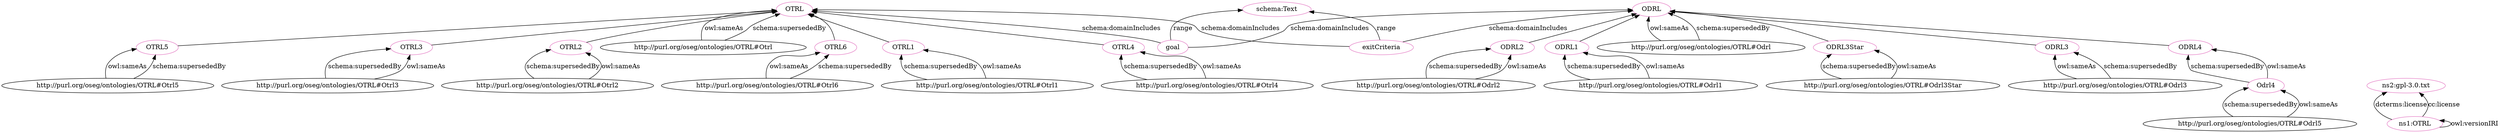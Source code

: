 digraph G {
  rankdir=BT
  node[height=.3]
"http://purl.org/oseg/ontologies/OTRL#OTRL5" [fillcolor="#1f77b4" color="#1f77b4" label="OTRL5"]
"http://purl.org/oseg/ontologies/OTRL#OTRL3" [fillcolor="#1f77b4" color="#1f77b4" label="OTRL3"]
"http://purl.org/oseg/ontologies/OTRL#OTRL" [fillcolor="#1f77b4" color="#1f77b4" label="OTRL"]
"http://purl.org/oseg/ontologies/OTRL#ODRL4" [fillcolor="#1f77b4" color="#1f77b4" label="ODRL4"]
"http://purl.org/oseg/ontologies/OTRL#ODRL1" [fillcolor="#1f77b4" color="#1f77b4" label="ODRL1"]
"http://purl.org/oseg/ontologies/OTRL#OTRL2" [fillcolor="#1f77b4" color="#1f77b4" label="OTRL2"]
"http://purl.org/oseg/ontologies/OTRL#ODRL3Star" [fillcolor="#1f77b4" color="#1f77b4" label="ODRL3Star"]
"http://purl.org/oseg/ontologies/OTRL#OTRL6" [fillcolor="#1f77b4" color="#1f77b4" label="OTRL6"]
"http://purl.org/oseg/ontologies/OTRL#OTRL1" [fillcolor="#1f77b4" color="#1f77b4" label="OTRL1"]
"http://purl.org/oseg/ontologies/OTRL#OTRL4" [fillcolor="#1f77b4" color="#1f77b4" label="OTRL4"]
"http://purl.org/oseg/ontologies/OTRL#ODRL3" [fillcolor="#1f77b4" color="#1f77b4" label="ODRL3"]
"http://purl.org/oseg/ontologies/OTRL#ODRL2" [fillcolor="#1f77b4" color="#1f77b4" label="ODRL2"]
"http://purl.org/oseg/ontologies/OTRL#ODRL" [fillcolor="#1f77b4" color="#1f77b4" label="ODRL"]
"http://purl.org/oseg/ontologies/OTRL#OTRL4" [fillcolor="#e377c2" color="#e377c2" label="OTRL4"]
"http://purl.org/oseg/ontologies/OTRL#OTRL6" [fillcolor="#e377c2" color="#e377c2" label="OTRL6"]
"http://purl.org/oseg/ontologies/OTRL#OTRL1" [fillcolor="#e377c2" color="#e377c2" label="OTRL1"]
"http://schema.org/Text" [fillcolor="#e377c2" color="#e377c2" label="schema:Text"]
"http://purl.org/oseg/ontologies/OTRL#ODRL3Star" [fillcolor="#e377c2" color="#e377c2" label="ODRL3Star"]
"http://purl.org/oseg/ontologies/OTRL" [fillcolor="#e377c2" color="#e377c2" label="ns1:OTRL"]
"http://purl.org/oseg/ontologies/OTRL#OTRL3" [fillcolor="#e377c2" color="#e377c2" label="OTRL3"]
"http://purl.org/oseg/ontologies/OTRL#ODRL" [fillcolor="#e377c2" color="#e377c2" label="ODRL"]
"http://purl.org/oseg/ontologies/OTRL#ODRL2" [fillcolor="#e377c2" color="#e377c2" label="ODRL2"]
"http://purl.org/oseg/ontologies/OTRL#OTRL2" [fillcolor="#e377c2" color="#e377c2" label="OTRL2"]
"http://purl.org/oseg/ontologies/OTRL#ODRL1" [fillcolor="#e377c2" color="#e377c2" label="ODRL1"]
"http://purl.org/oseg/ontologies/OTRL#ODRL3" [fillcolor="#e377c2" color="#e377c2" label="ODRL3"]
"http://purl.org/oseg/ontologies/OTRL#ODRL4" [fillcolor="#e377c2" color="#e377c2" label="ODRL4"]
"http://purl.org/oseg/ontologies/OTRL#goal" [fillcolor="#e377c2" color="#e377c2" label="goal"]
"http://purl.org/oseg/ontologies/OTRL#OTRL" [fillcolor="#e377c2" color="#e377c2" label="OTRL"]
"http://purl.org/oseg/ontologies/OTRL#Odrl4" [fillcolor="#e377c2" color="#e377c2" label="Odrl4"]
"https://www.gnu.org/licenses/gpl-3.0.txt" [fillcolor="#e377c2" color="#e377c2" label="ns2:gpl-3.0.txt"]
"http://purl.org/oseg/ontologies/OTRL#OTRL5" [fillcolor="#e377c2" color="#e377c2" label="OTRL5"]
"http://purl.org/oseg/ontologies/OTRL#exitCriteria" [fillcolor="#e377c2" color="#e377c2" label="exitCriteria"]
  "http://purl.org/oseg/ontologies/OTRL#Otrl4" -> "http://purl.org/oseg/ontologies/OTRL#OTRL4" [label="schema:supersededBy"]
  "http://purl.org/oseg/ontologies/OTRL#Otrl6" -> "http://purl.org/oseg/ontologies/OTRL#OTRL6" [label="owl:sameAs"]
  "http://purl.org/oseg/ontologies/OTRL#Otrl1" -> "http://purl.org/oseg/ontologies/OTRL#OTRL1" [label="schema:supersededBy"]
  "http://purl.org/oseg/ontologies/OTRL#exitCriteria" -> "http://schema.org/Text" [label="range"]
  "http://purl.org/oseg/ontologies/OTRL#Odrl3Star" -> "http://purl.org/oseg/ontologies/OTRL#ODRL3Star" [label="schema:supersededBy"]
  "http://purl.org/oseg/ontologies/OTRL#Otrl3" -> "http://purl.org/oseg/ontologies/OTRL#OTRL3" [label="schema:supersededBy"]
  "http://purl.org/oseg/ontologies/OTRL#Otrl4" -> "http://purl.org/oseg/ontologies/OTRL#OTRL4" [label="owl:sameAs"]
  "http://purl.org/oseg/ontologies/OTRL#Otrl1" -> "http://purl.org/oseg/ontologies/OTRL#OTRL1" [label="owl:sameAs"]
  "http://purl.org/oseg/ontologies/OTRL#ODRL1" -> "http://purl.org/oseg/ontologies/OTRL#ODRL" [label=""]
  "http://purl.org/oseg/ontologies/OTRL#goal" -> "http://schema.org/Text" [label="range"]
  "http://purl.org/oseg/ontologies/OTRL#Odrl2" -> "http://purl.org/oseg/ontologies/OTRL#ODRL2" [label="schema:supersededBy"]
  "http://purl.org/oseg/ontologies/OTRL#Otrl3" -> "http://purl.org/oseg/ontologies/OTRL#OTRL3" [label="owl:sameAs"]
  "http://purl.org/oseg/ontologies/OTRL#Odrl" -> "http://purl.org/oseg/ontologies/OTRL#ODRL" [label="schema:supersededBy"]
  "http://purl.org/oseg/ontologies/OTRL#Otrl2" -> "http://purl.org/oseg/ontologies/OTRL#OTRL2" [label="schema:supersededBy"]
  "http://purl.org/oseg/ontologies/OTRL#Odrl2" -> "http://purl.org/oseg/ontologies/OTRL#ODRL2" [label="owl:sameAs"]
  "http://purl.org/oseg/ontologies/OTRL#Otrl2" -> "http://purl.org/oseg/ontologies/OTRL#OTRL2" [label="owl:sameAs"]
  "http://purl.org/oseg/ontologies/OTRL#Otrl6" -> "http://purl.org/oseg/ontologies/OTRL#OTRL6" [label="schema:supersededBy"]
  "http://purl.org/oseg/ontologies/OTRL#Odrl1" -> "http://purl.org/oseg/ontologies/OTRL#ODRL1" [label="schema:supersededBy"]
  "http://purl.org/oseg/ontologies/OTRL#Odrl3" -> "http://purl.org/oseg/ontologies/OTRL#ODRL3" [label="owl:sameAs"]
  "http://purl.org/oseg/ontologies/OTRL#Odrl4" -> "http://purl.org/oseg/ontologies/OTRL#ODRL4" [label="schema:supersededBy"]
  "http://purl.org/oseg/ontologies/OTRL#Odrl1" -> "http://purl.org/oseg/ontologies/OTRL#ODRL1" [label="owl:sameAs"]
  "http://purl.org/oseg/ontologies/OTRL#ODRL3Star" -> "http://purl.org/oseg/ontologies/OTRL#ODRL" [label=""]
  "http://purl.org/oseg/ontologies/OTRL#Odrl4" -> "http://purl.org/oseg/ontologies/OTRL#ODRL4" [label="owl:sameAs"]
  "http://purl.org/oseg/ontologies/OTRL#OTRL3" -> "http://purl.org/oseg/ontologies/OTRL#OTRL" [label=""]
  "http://purl.org/oseg/ontologies/OTRL#OTRL4" -> "http://purl.org/oseg/ontologies/OTRL#OTRL" [label=""]
  "http://purl.org/oseg/ontologies/OTRL#Odrl" -> "http://purl.org/oseg/ontologies/OTRL#ODRL" [label="owl:sameAs"]
  "http://purl.org/oseg/ontologies/OTRL#OTRL1" -> "http://purl.org/oseg/ontologies/OTRL#OTRL" [label=""]
  "http://purl.org/oseg/ontologies/OTRL#Otrl" -> "http://purl.org/oseg/ontologies/OTRL#OTRL" [label="owl:sameAs"]
  "http://purl.org/oseg/ontologies/OTRL#OTRL2" -> "http://purl.org/oseg/ontologies/OTRL#OTRL" [label=""]
  "http://purl.org/oseg/ontologies/OTRL#Odrl3" -> "http://purl.org/oseg/ontologies/OTRL#ODRL3" [label="schema:supersededBy"]
  "http://purl.org/oseg/ontologies/OTRL#goal" -> "http://purl.org/oseg/ontologies/OTRL#OTRL" [label="schema:domainIncludes"]
  "http://purl.org/oseg/ontologies/OTRL#Odrl5" -> "http://purl.org/oseg/ontologies/OTRL#Odrl4" [label="schema:supersededBy"]
  "http://purl.org/oseg/ontologies/OTRL#ODRL3" -> "http://purl.org/oseg/ontologies/OTRL#ODRL" [label=""]
  "http://purl.org/oseg/ontologies/OTRL" -> "https://www.gnu.org/licenses/gpl-3.0.txt" [label="dcterms:license"]
  "http://purl.org/oseg/ontologies/OTRL" -> "http://purl.org/oseg/ontologies/OTRL" [label="owl:versionIRI"]
  "http://purl.org/oseg/ontologies/OTRL#goal" -> "http://purl.org/oseg/ontologies/OTRL#ODRL" [label="schema:domainIncludes"]
  "http://purl.org/oseg/ontologies/OTRL#Odrl5" -> "http://purl.org/oseg/ontologies/OTRL#Odrl4" [label="owl:sameAs"]
  "http://purl.org/oseg/ontologies/OTRL" -> "https://www.gnu.org/licenses/gpl-3.0.txt" [label="cc:license"]
  "http://purl.org/oseg/ontologies/OTRL#Otrl" -> "http://purl.org/oseg/ontologies/OTRL#OTRL" [label="schema:supersededBy"]
  "http://purl.org/oseg/ontologies/OTRL#Otrl5" -> "http://purl.org/oseg/ontologies/OTRL#OTRL5" [label="owl:sameAs"]
  "http://purl.org/oseg/ontologies/OTRL#exitCriteria" -> "http://purl.org/oseg/ontologies/OTRL#ODRL" [label="schema:domainIncludes"]
  "http://purl.org/oseg/ontologies/OTRL#Odrl3Star" -> "http://purl.org/oseg/ontologies/OTRL#ODRL3Star" [label="owl:sameAs"]
  "http://purl.org/oseg/ontologies/OTRL#ODRL2" -> "http://purl.org/oseg/ontologies/OTRL#ODRL" [label=""]
  "http://purl.org/oseg/ontologies/OTRL#Otrl5" -> "http://purl.org/oseg/ontologies/OTRL#OTRL5" [label="schema:supersededBy"]
  "http://purl.org/oseg/ontologies/OTRL#OTRL5" -> "http://purl.org/oseg/ontologies/OTRL#OTRL" [label=""]
  "http://purl.org/oseg/ontologies/OTRL#exitCriteria" -> "http://purl.org/oseg/ontologies/OTRL#OTRL" [label="schema:domainIncludes"]
  "http://purl.org/oseg/ontologies/OTRL#ODRL4" -> "http://purl.org/oseg/ontologies/OTRL#ODRL" [label=""]
  "http://purl.org/oseg/ontologies/OTRL#OTRL6" -> "http://purl.org/oseg/ontologies/OTRL#OTRL" [label=""]
}
